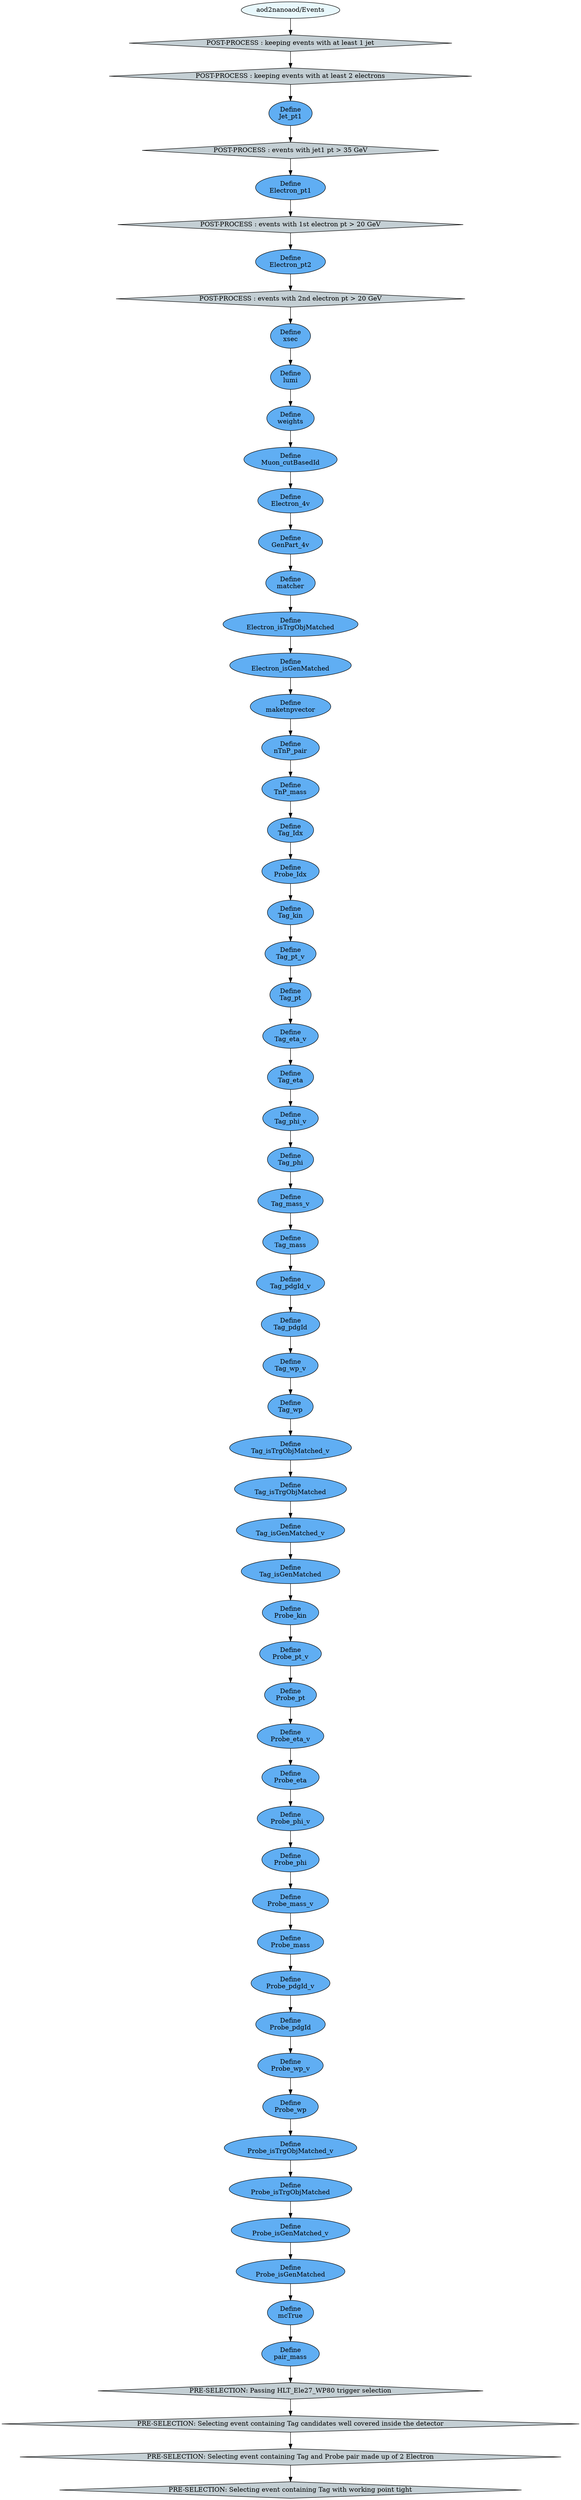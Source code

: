 digraph {
	63 [label="PRE-SELECTION: Selecting event containing Tag with working point tight", style="filled", fillcolor="#c4cfd4", shape="diamond"];
	62 [label="PRE-SELECTION: Selecting event containing Tag and Probe pair made up of 2 Electron", style="filled", fillcolor="#c4cfd4", shape="diamond"];
	61 [label="PRE-SELECTION: Selecting event containing Tag candidates well covered inside the detector", style="filled", fillcolor="#c4cfd4", shape="diamond"];
	10 [label="PRE-SELECTION: Passing HLT_Ele27_WP80 trigger selection", style="filled", fillcolor="#c4cfd4", shape="diamond"];
	11 [label="Define
pair_mass", style="filled", fillcolor="#60aef3", shape="oval"];
	12 [label="Define
mcTrue", style="filled", fillcolor="#60aef3", shape="oval"];
	13 [label="Define
Probe_isGenMatched", style="filled", fillcolor="#60aef3", shape="oval"];
	14 [label="Define
Probe_isGenMatched_v", style="filled", fillcolor="#60aef3", shape="oval"];
	15 [label="Define
Probe_isTrgObjMatched", style="filled", fillcolor="#60aef3", shape="oval"];
	16 [label="Define
Probe_isTrgObjMatched_v", style="filled", fillcolor="#60aef3", shape="oval"];
	17 [label="Define
Probe_wp", style="filled", fillcolor="#60aef3", shape="oval"];
	18 [label="Define
Probe_wp_v", style="filled", fillcolor="#60aef3", shape="oval"];
	19 [label="Define
Probe_pdgId", style="filled", fillcolor="#60aef3", shape="oval"];
	20 [label="Define
Probe_pdgId_v", style="filled", fillcolor="#60aef3", shape="oval"];
	21 [label="Define
Probe_mass", style="filled", fillcolor="#60aef3", shape="oval"];
	22 [label="Define
Probe_mass_v", style="filled", fillcolor="#60aef3", shape="oval"];
	23 [label="Define
Probe_phi", style="filled", fillcolor="#60aef3", shape="oval"];
	24 [label="Define
Probe_phi_v", style="filled", fillcolor="#60aef3", shape="oval"];
	25 [label="Define
Probe_eta", style="filled", fillcolor="#60aef3", shape="oval"];
	26 [label="Define
Probe_eta_v", style="filled", fillcolor="#60aef3", shape="oval"];
	27 [label="Define
Probe_pt", style="filled", fillcolor="#60aef3", shape="oval"];
	28 [label="Define
Probe_pt_v", style="filled", fillcolor="#60aef3", shape="oval"];
	29 [label="Define
Probe_kin", style="filled", fillcolor="#60aef3", shape="oval"];
	30 [label="Define
Tag_isGenMatched", style="filled", fillcolor="#60aef3", shape="oval"];
	31 [label="Define
Tag_isGenMatched_v", style="filled", fillcolor="#60aef3", shape="oval"];
	32 [label="Define
Tag_isTrgObjMatched", style="filled", fillcolor="#60aef3", shape="oval"];
	33 [label="Define
Tag_isTrgObjMatched_v", style="filled", fillcolor="#60aef3", shape="oval"];
	34 [label="Define
Tag_wp", style="filled", fillcolor="#60aef3", shape="oval"];
	35 [label="Define
Tag_wp_v", style="filled", fillcolor="#60aef3", shape="oval"];
	36 [label="Define
Tag_pdgId", style="filled", fillcolor="#60aef3", shape="oval"];
	37 [label="Define
Tag_pdgId_v", style="filled", fillcolor="#60aef3", shape="oval"];
	38 [label="Define
Tag_mass", style="filled", fillcolor="#60aef3", shape="oval"];
	39 [label="Define
Tag_mass_v", style="filled", fillcolor="#60aef3", shape="oval"];
	40 [label="Define
Tag_phi", style="filled", fillcolor="#60aef3", shape="oval"];
	41 [label="Define
Tag_phi_v", style="filled", fillcolor="#60aef3", shape="oval"];
	42 [label="Define
Tag_eta", style="filled", fillcolor="#60aef3", shape="oval"];
	43 [label="Define
Tag_eta_v", style="filled", fillcolor="#60aef3", shape="oval"];
	44 [label="Define
Tag_pt", style="filled", fillcolor="#60aef3", shape="oval"];
	45 [label="Define
Tag_pt_v", style="filled", fillcolor="#60aef3", shape="oval"];
	46 [label="Define
Tag_kin", style="filled", fillcolor="#60aef3", shape="oval"];
	47 [label="Define
Probe_Idx", style="filled", fillcolor="#60aef3", shape="oval"];
	48 [label="Define
Tag_Idx", style="filled", fillcolor="#60aef3", shape="oval"];
	49 [label="Define
TnP_mass", style="filled", fillcolor="#60aef3", shape="oval"];
	50 [label="Define
nTnP_pair", style="filled", fillcolor="#60aef3", shape="oval"];
	51 [label="Define
maketnpvector", style="filled", fillcolor="#60aef3", shape="oval"];
	52 [label="Define
Electron_isGenMatched", style="filled", fillcolor="#60aef3", shape="oval"];
	53 [label="Define
Electron_isTrgObjMatched", style="filled", fillcolor="#60aef3", shape="oval"];
	54 [label="Define
matcher", style="filled", fillcolor="#60aef3", shape="oval"];
	55 [label="Define
GenPart_4v", style="filled", fillcolor="#60aef3", shape="oval"];
	56 [label="Define
Electron_4v", style="filled", fillcolor="#60aef3", shape="oval"];
	57 [label="Define
Muon_cutBasedId", style="filled", fillcolor="#60aef3", shape="oval"];
	58 [label="Define
weights", style="filled", fillcolor="#60aef3", shape="oval"];
	59 [label="Define
lumi", style="filled", fillcolor="#60aef3", shape="oval"];
	60 [label="Define
xsec", style="filled", fillcolor="#60aef3", shape="oval"];
	8 [label="POST-PROCESS : events with 2nd electron pt > 20 GeV", style="filled", fillcolor="#c4cfd4", shape="diamond"];
	9 [label="Define
Electron_pt2", style="filled", fillcolor="#60aef3", shape="oval"];
	6 [label="POST-PROCESS : events with 1st electron pt > 20 GeV", style="filled", fillcolor="#c4cfd4", shape="diamond"];
	7 [label="Define
Electron_pt1", style="filled", fillcolor="#60aef3", shape="oval"];
	4 [label="POST-PROCESS : events with jet1 pt > 35 GeV", style="filled", fillcolor="#c4cfd4", shape="diamond"];
	5 [label="Define
Jet_pt1", style="filled", fillcolor="#60aef3", shape="oval"];
	3 [label="POST-PROCESS : keeping events with at least 2 electrons", style="filled", fillcolor="#c4cfd4", shape="diamond"];
	2 [label="POST-PROCESS : keeping events with at least 1 jet", style="filled", fillcolor="#c4cfd4", shape="diamond"];
	0 [label="aod2nanoaod/Events", style="filled", fillcolor="#e8f8fc", shape="oval"];
	62 -> 63;
	61 -> 62;
	10 -> 61;
	11 -> 10;
	12 -> 11;
	13 -> 12;
	14 -> 13;
	15 -> 14;
	16 -> 15;
	17 -> 16;
	18 -> 17;
	19 -> 18;
	20 -> 19;
	21 -> 20;
	22 -> 21;
	23 -> 22;
	24 -> 23;
	25 -> 24;
	26 -> 25;
	27 -> 26;
	28 -> 27;
	29 -> 28;
	30 -> 29;
	31 -> 30;
	32 -> 31;
	33 -> 32;
	34 -> 33;
	35 -> 34;
	36 -> 35;
	37 -> 36;
	38 -> 37;
	39 -> 38;
	40 -> 39;
	41 -> 40;
	42 -> 41;
	43 -> 42;
	44 -> 43;
	45 -> 44;
	46 -> 45;
	47 -> 46;
	48 -> 47;
	49 -> 48;
	50 -> 49;
	51 -> 50;
	52 -> 51;
	53 -> 52;
	54 -> 53;
	55 -> 54;
	56 -> 55;
	57 -> 56;
	58 -> 57;
	59 -> 58;
	60 -> 59;
	8 -> 60;
	9 -> 8;
	6 -> 9;
	7 -> 6;
	4 -> 7;
	5 -> 4;
	3 -> 5;
	2 -> 3;
	0 -> 2;
}
